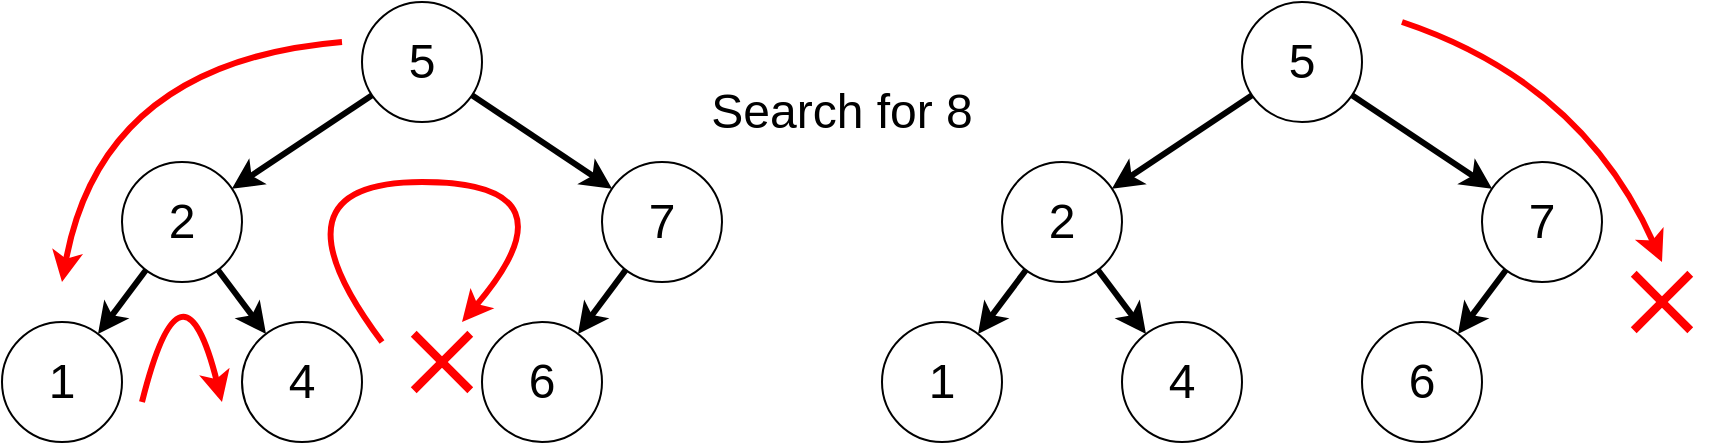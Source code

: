 <mxfile version="24.2.5" type="device">
  <diagram name="第 1 页" id="uKlGg8P8eyeJLwApAIIl">
    <mxGraphModel dx="1434" dy="907" grid="1" gridSize="10" guides="1" tooltips="1" connect="1" arrows="1" fold="1" page="1" pageScale="1" pageWidth="827" pageHeight="1169" math="0" shadow="0">
      <root>
        <mxCell id="0" />
        <mxCell id="1" parent="0" />
        <mxCell id="UEzdhy79cI3JfbTJyNad-9" style="rounded=0;orthogonalLoop=1;jettySize=auto;html=1;strokeWidth=3;fontSize=24;" parent="1" source="UEzdhy79cI3JfbTJyNad-1" target="UEzdhy79cI3JfbTJyNad-2" edge="1">
          <mxGeometry relative="1" as="geometry" />
        </mxCell>
        <mxCell id="UEzdhy79cI3JfbTJyNad-10" style="rounded=0;orthogonalLoop=1;jettySize=auto;html=1;strokeWidth=3;fontSize=24;" parent="1" source="UEzdhy79cI3JfbTJyNad-1" target="UEzdhy79cI3JfbTJyNad-6" edge="1">
          <mxGeometry relative="1" as="geometry" />
        </mxCell>
        <mxCell id="UEzdhy79cI3JfbTJyNad-1" value="5" style="ellipse;whiteSpace=wrap;html=1;aspect=fixed;fontSize=24;" parent="1" vertex="1">
          <mxGeometry x="620" width="60" height="60" as="geometry" />
        </mxCell>
        <mxCell id="UEzdhy79cI3JfbTJyNad-7" style="rounded=0;orthogonalLoop=1;jettySize=auto;html=1;strokeWidth=3;fontSize=24;" parent="1" source="UEzdhy79cI3JfbTJyNad-2" target="UEzdhy79cI3JfbTJyNad-3" edge="1">
          <mxGeometry relative="1" as="geometry" />
        </mxCell>
        <mxCell id="UEzdhy79cI3JfbTJyNad-8" style="rounded=0;orthogonalLoop=1;jettySize=auto;html=1;strokeWidth=3;fontSize=24;" parent="1" source="UEzdhy79cI3JfbTJyNad-2" target="UEzdhy79cI3JfbTJyNad-4" edge="1">
          <mxGeometry relative="1" as="geometry" />
        </mxCell>
        <mxCell id="UEzdhy79cI3JfbTJyNad-2" value="2" style="ellipse;whiteSpace=wrap;html=1;aspect=fixed;fontSize=24;" parent="1" vertex="1">
          <mxGeometry x="500" y="80" width="60" height="60" as="geometry" />
        </mxCell>
        <mxCell id="UEzdhy79cI3JfbTJyNad-3" value="1" style="ellipse;whiteSpace=wrap;html=1;aspect=fixed;fontSize=24;" parent="1" vertex="1">
          <mxGeometry x="440" y="160" width="60" height="60" as="geometry" />
        </mxCell>
        <mxCell id="UEzdhy79cI3JfbTJyNad-4" value="4" style="ellipse;whiteSpace=wrap;html=1;aspect=fixed;fontSize=24;" parent="1" vertex="1">
          <mxGeometry x="560" y="160" width="60" height="60" as="geometry" />
        </mxCell>
        <mxCell id="UEzdhy79cI3JfbTJyNad-5" value="6" style="ellipse;whiteSpace=wrap;html=1;aspect=fixed;fontSize=24;" parent="1" vertex="1">
          <mxGeometry x="680" y="160" width="60" height="60" as="geometry" />
        </mxCell>
        <mxCell id="UEzdhy79cI3JfbTJyNad-11" style="rounded=0;orthogonalLoop=1;jettySize=auto;html=1;strokeWidth=3;fontSize=24;" parent="1" source="UEzdhy79cI3JfbTJyNad-6" target="UEzdhy79cI3JfbTJyNad-5" edge="1">
          <mxGeometry relative="1" as="geometry" />
        </mxCell>
        <mxCell id="UEzdhy79cI3JfbTJyNad-6" value="7" style="ellipse;whiteSpace=wrap;html=1;aspect=fixed;fontSize=24;" parent="1" vertex="1">
          <mxGeometry x="740" y="80" width="60" height="60" as="geometry" />
        </mxCell>
        <mxCell id="VMoU9e_8NLVnZtbJIWxW-1" style="rounded=0;orthogonalLoop=1;jettySize=auto;html=1;strokeWidth=3;fontSize=24;" parent="1" source="VMoU9e_8NLVnZtbJIWxW-3" target="VMoU9e_8NLVnZtbJIWxW-6" edge="1">
          <mxGeometry relative="1" as="geometry" />
        </mxCell>
        <mxCell id="VMoU9e_8NLVnZtbJIWxW-2" style="rounded=0;orthogonalLoop=1;jettySize=auto;html=1;strokeWidth=3;fontSize=24;" parent="1" source="VMoU9e_8NLVnZtbJIWxW-3" target="VMoU9e_8NLVnZtbJIWxW-11" edge="1">
          <mxGeometry relative="1" as="geometry" />
        </mxCell>
        <mxCell id="VMoU9e_8NLVnZtbJIWxW-3" value="5" style="ellipse;whiteSpace=wrap;html=1;aspect=fixed;fontSize=24;" parent="1" vertex="1">
          <mxGeometry x="180" width="60" height="60" as="geometry" />
        </mxCell>
        <mxCell id="VMoU9e_8NLVnZtbJIWxW-4" style="rounded=0;orthogonalLoop=1;jettySize=auto;html=1;strokeWidth=3;fontSize=24;" parent="1" source="VMoU9e_8NLVnZtbJIWxW-6" target="VMoU9e_8NLVnZtbJIWxW-7" edge="1">
          <mxGeometry relative="1" as="geometry" />
        </mxCell>
        <mxCell id="VMoU9e_8NLVnZtbJIWxW-5" style="rounded=0;orthogonalLoop=1;jettySize=auto;html=1;strokeWidth=3;fontSize=24;" parent="1" source="VMoU9e_8NLVnZtbJIWxW-6" target="VMoU9e_8NLVnZtbJIWxW-8" edge="1">
          <mxGeometry relative="1" as="geometry" />
        </mxCell>
        <mxCell id="VMoU9e_8NLVnZtbJIWxW-6" value="2" style="ellipse;whiteSpace=wrap;html=1;aspect=fixed;fontSize=24;" parent="1" vertex="1">
          <mxGeometry x="60" y="80" width="60" height="60" as="geometry" />
        </mxCell>
        <mxCell id="VMoU9e_8NLVnZtbJIWxW-7" value="1" style="ellipse;whiteSpace=wrap;html=1;aspect=fixed;fontSize=24;" parent="1" vertex="1">
          <mxGeometry y="160" width="60" height="60" as="geometry" />
        </mxCell>
        <mxCell id="VMoU9e_8NLVnZtbJIWxW-8" value="4" style="ellipse;whiteSpace=wrap;html=1;aspect=fixed;fontSize=24;" parent="1" vertex="1">
          <mxGeometry x="120" y="160" width="60" height="60" as="geometry" />
        </mxCell>
        <mxCell id="VMoU9e_8NLVnZtbJIWxW-9" value="6" style="ellipse;whiteSpace=wrap;html=1;aspect=fixed;fontSize=24;" parent="1" vertex="1">
          <mxGeometry x="240" y="160" width="60" height="60" as="geometry" />
        </mxCell>
        <mxCell id="VMoU9e_8NLVnZtbJIWxW-10" style="rounded=0;orthogonalLoop=1;jettySize=auto;html=1;strokeWidth=3;fontSize=24;" parent="1" source="VMoU9e_8NLVnZtbJIWxW-11" target="VMoU9e_8NLVnZtbJIWxW-9" edge="1">
          <mxGeometry relative="1" as="geometry" />
        </mxCell>
        <mxCell id="VMoU9e_8NLVnZtbJIWxW-11" value="7" style="ellipse;whiteSpace=wrap;html=1;aspect=fixed;fontSize=24;" parent="1" vertex="1">
          <mxGeometry x="300" y="80" width="60" height="60" as="geometry" />
        </mxCell>
        <mxCell id="VMoU9e_8NLVnZtbJIWxW-12" value="&lt;font style=&quot;font-size: 24px;&quot;&gt;Search for 8&lt;/font&gt;" style="text;html=1;strokeColor=none;fillColor=none;align=center;verticalAlign=middle;whiteSpace=wrap;rounded=0;" parent="1" vertex="1">
          <mxGeometry x="350" y="40" width="140" height="30" as="geometry" />
        </mxCell>
        <mxCell id="VMoU9e_8NLVnZtbJIWxW-13" value="" style="curved=1;endArrow=classic;html=1;rounded=0;strokeWidth=3;strokeColor=#FF0000;" parent="1" edge="1">
          <mxGeometry width="50" height="50" relative="1" as="geometry">
            <mxPoint x="170" y="20" as="sourcePoint" />
            <mxPoint x="30" y="140" as="targetPoint" />
            <Array as="points">
              <mxPoint x="50" y="30" />
            </Array>
          </mxGeometry>
        </mxCell>
        <mxCell id="VMoU9e_8NLVnZtbJIWxW-14" value="" style="curved=1;endArrow=classic;html=1;rounded=0;strokeWidth=3;strokeColor=#FF0000;" parent="1" edge="1">
          <mxGeometry width="50" height="50" relative="1" as="geometry">
            <mxPoint x="70" y="200" as="sourcePoint" />
            <mxPoint x="110" y="200" as="targetPoint" />
            <Array as="points">
              <mxPoint x="90" y="120" />
            </Array>
          </mxGeometry>
        </mxCell>
        <mxCell id="VMoU9e_8NLVnZtbJIWxW-15" value="" style="curved=1;endArrow=classic;html=1;rounded=0;strokeWidth=3;strokeColor=#FF0000;" parent="1" edge="1">
          <mxGeometry width="50" height="50" relative="1" as="geometry">
            <mxPoint x="190" y="170" as="sourcePoint" />
            <mxPoint x="230" y="160" as="targetPoint" />
            <Array as="points">
              <mxPoint x="130" y="90" />
              <mxPoint x="290" y="90" />
            </Array>
          </mxGeometry>
        </mxCell>
        <mxCell id="VMoU9e_8NLVnZtbJIWxW-16" value="" style="curved=1;endArrow=classic;html=1;rounded=0;strokeWidth=3;strokeColor=#FF0000;" parent="1" edge="1">
          <mxGeometry width="50" height="50" relative="1" as="geometry">
            <mxPoint x="700" y="10" as="sourcePoint" />
            <mxPoint x="830" y="130" as="targetPoint" />
            <Array as="points">
              <mxPoint x="790" y="40" />
            </Array>
          </mxGeometry>
        </mxCell>
        <mxCell id="VMoU9e_8NLVnZtbJIWxW-17" value="" style="shape=cross;whiteSpace=wrap;html=1;strokeColor=none;rotation=45;fillColor=#FF0000;size=0.103;" parent="1" vertex="1">
          <mxGeometry x="810" y="130" width="40" height="40" as="geometry" />
        </mxCell>
        <mxCell id="VMoU9e_8NLVnZtbJIWxW-18" value="" style="shape=cross;whiteSpace=wrap;html=1;strokeColor=none;rotation=45;fillColor=#FF0000;size=0.103;" parent="1" vertex="1">
          <mxGeometry x="200" y="160" width="40" height="40" as="geometry" />
        </mxCell>
      </root>
    </mxGraphModel>
  </diagram>
</mxfile>
